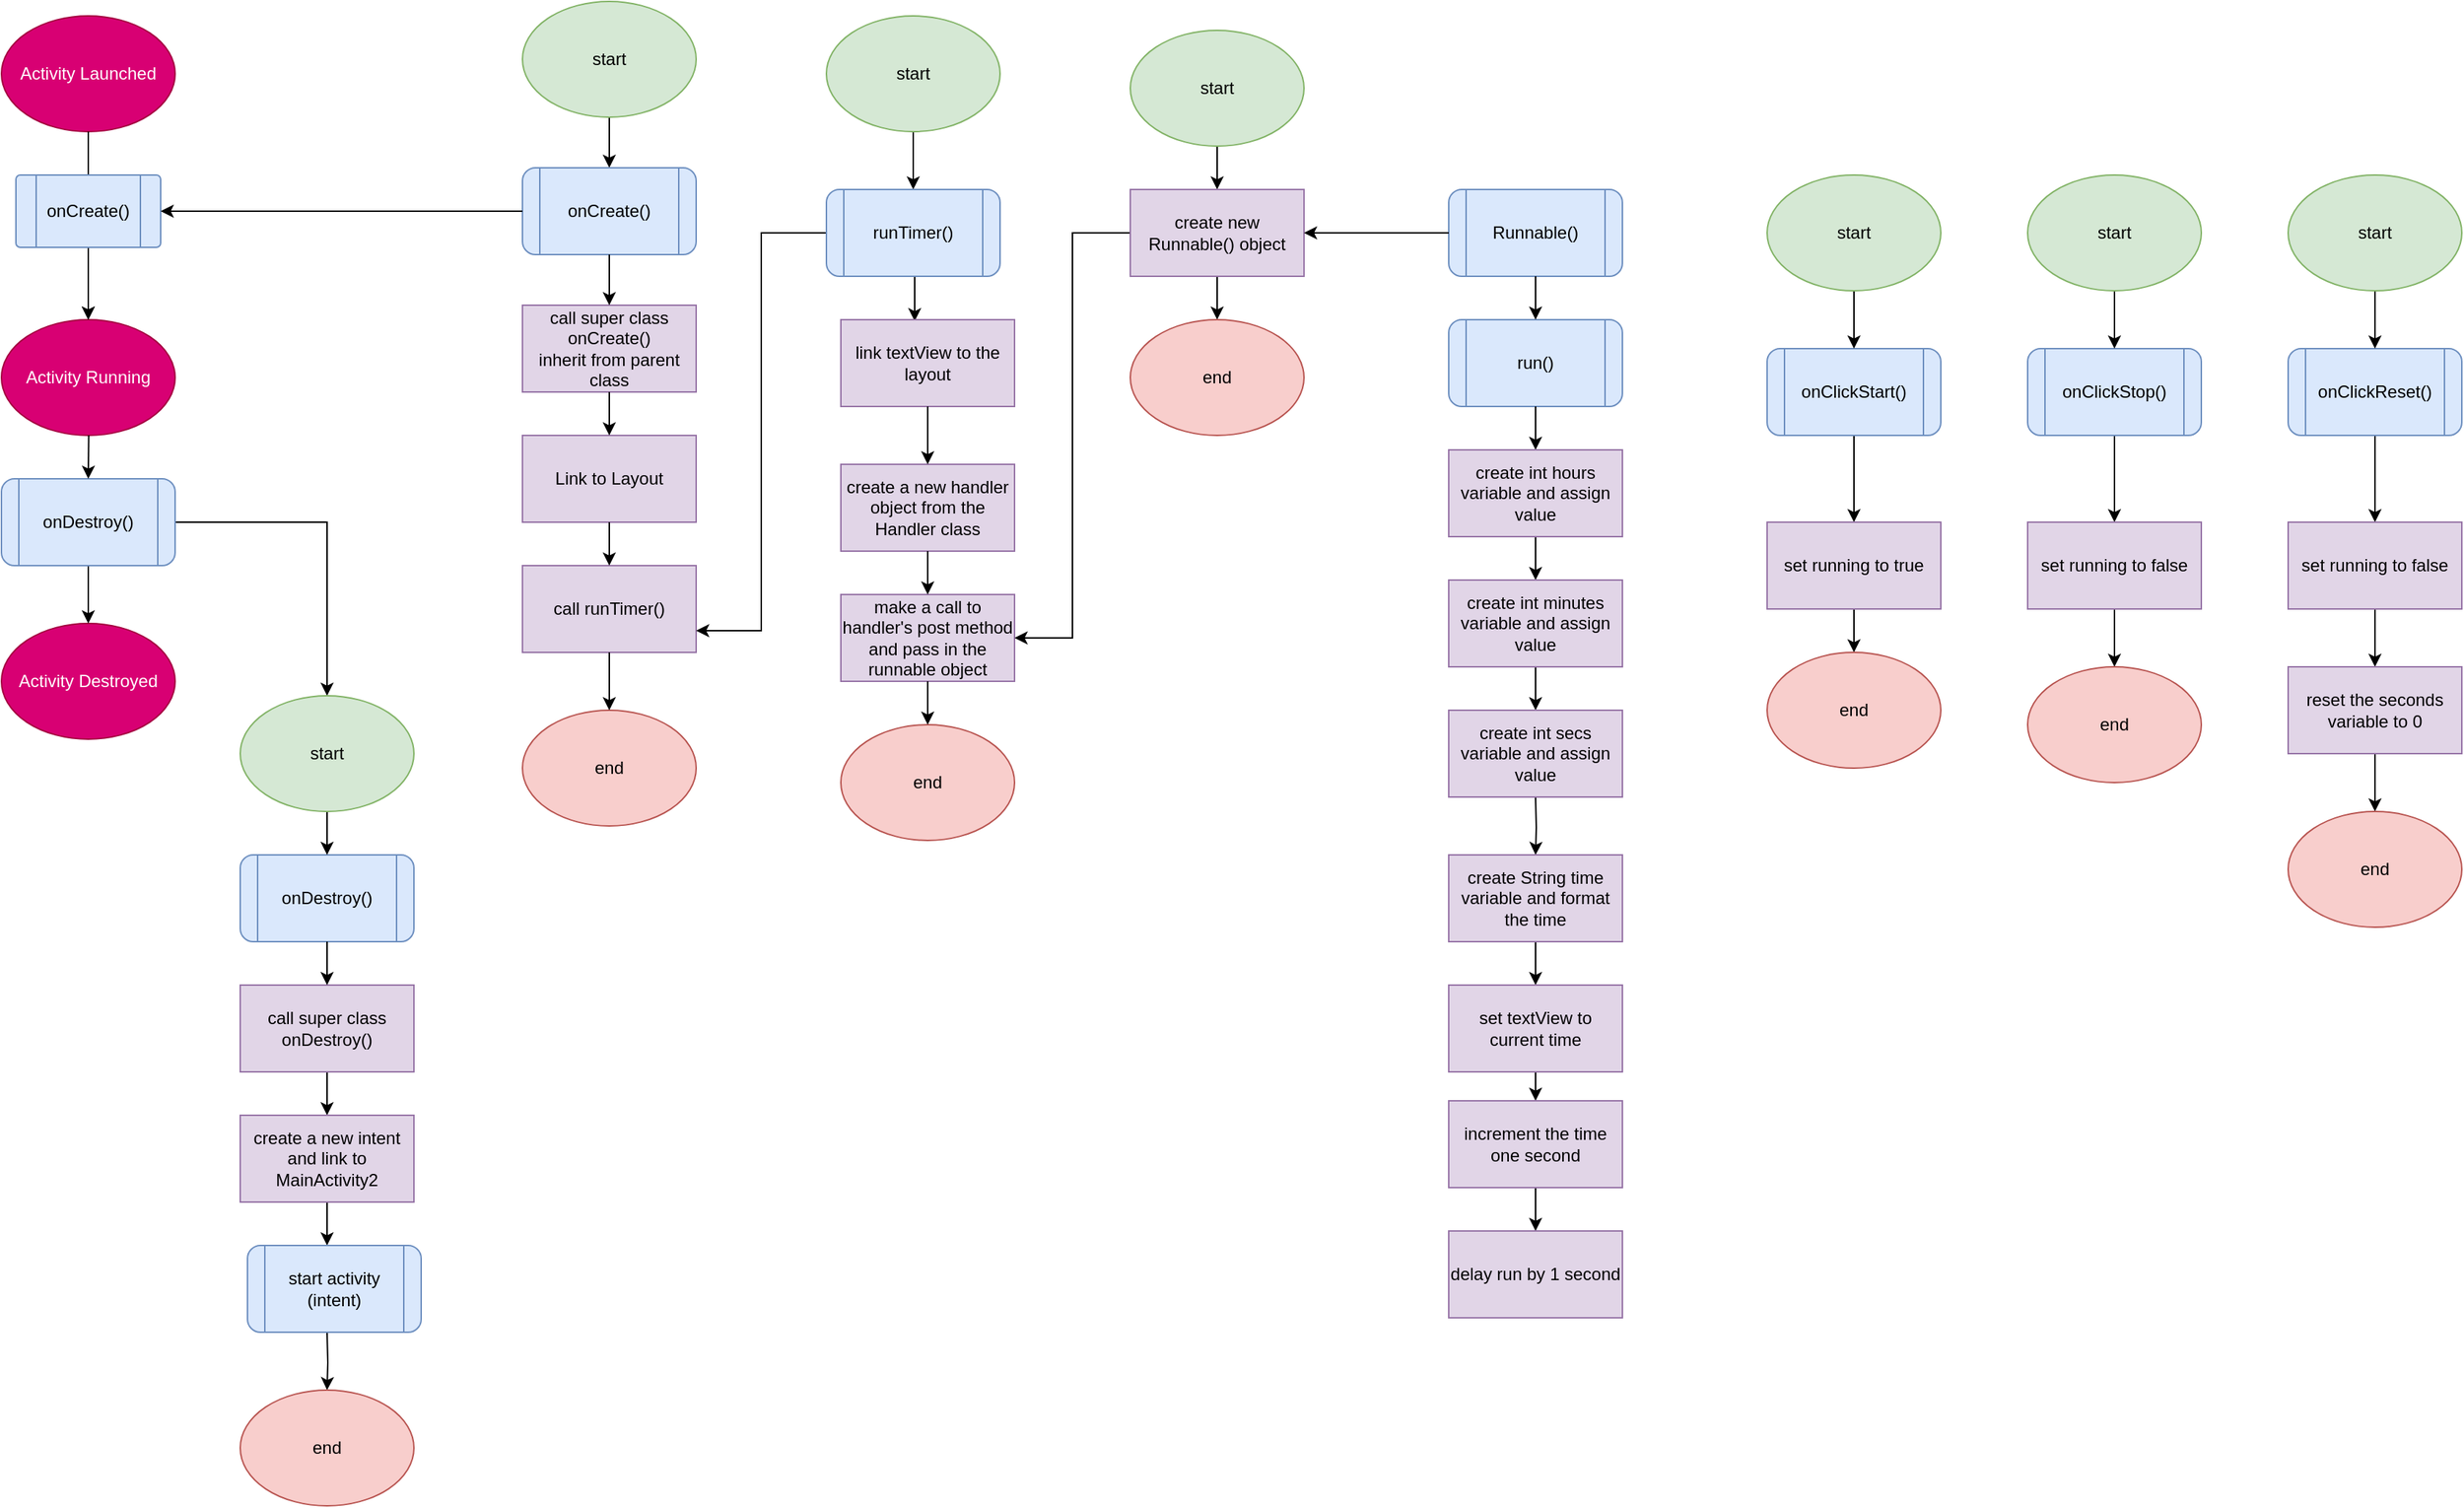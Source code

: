 <mxfile version="13.9.7" type="github">
  <diagram id="N94yQ9Ub5QvBV8jWTIyv" name="Page-1">
    <mxGraphModel dx="1384" dy="969" grid="1" gridSize="10" guides="1" tooltips="1" connect="1" arrows="1" fold="1" page="1" pageScale="1" pageWidth="850" pageHeight="1100" math="0" shadow="0">
      <root>
        <mxCell id="0" />
        <mxCell id="1" parent="0" />
        <mxCell id="S72ueaMxtPJ9CiPUtPcR-1" value="Activity Launched" style="ellipse;whiteSpace=wrap;html=1;fillColor=#d80073;strokeColor=#A50040;fontColor=#ffffff;" vertex="1" parent="1">
          <mxGeometry x="140" y="60" width="120" height="80" as="geometry" />
        </mxCell>
        <mxCell id="S72ueaMxtPJ9CiPUtPcR-2" value="Activity Running" style="ellipse;whiteSpace=wrap;html=1;fillColor=#d80073;strokeColor=#A50040;fontColor=#ffffff;" vertex="1" parent="1">
          <mxGeometry x="140" y="270" width="120" height="80" as="geometry" />
        </mxCell>
        <mxCell id="S72ueaMxtPJ9CiPUtPcR-3" value="" style="endArrow=classic;html=1;exitX=0.5;exitY=1;exitDx=0;exitDy=0;" edge="1" parent="1" source="S72ueaMxtPJ9CiPUtPcR-1" target="S72ueaMxtPJ9CiPUtPcR-2">
          <mxGeometry width="50" height="50" relative="1" as="geometry">
            <mxPoint x="170" y="180" as="sourcePoint" />
            <mxPoint x="220" y="130" as="targetPoint" />
          </mxGeometry>
        </mxCell>
        <mxCell id="S72ueaMxtPJ9CiPUtPcR-4" value="Activity Destroyed" style="ellipse;whiteSpace=wrap;html=1;fillColor=#d80073;strokeColor=#A50040;fontColor=#ffffff;" vertex="1" parent="1">
          <mxGeometry x="140" y="480" width="120" height="80" as="geometry" />
        </mxCell>
        <mxCell id="S72ueaMxtPJ9CiPUtPcR-5" value="" style="endArrow=classic;html=1;" edge="1" parent="1" source="S72ueaMxtPJ9CiPUtPcR-60" target="S72ueaMxtPJ9CiPUtPcR-4">
          <mxGeometry width="50" height="50" relative="1" as="geometry">
            <mxPoint x="130" y="370" as="sourcePoint" />
            <mxPoint x="180" y="320" as="targetPoint" />
          </mxGeometry>
        </mxCell>
        <mxCell id="S72ueaMxtPJ9CiPUtPcR-8" value="" style="edgeStyle=orthogonalEdgeStyle;rounded=0;orthogonalLoop=1;jettySize=auto;html=1;" edge="1" parent="1" source="S72ueaMxtPJ9CiPUtPcR-7" target="S72ueaMxtPJ9CiPUtPcR-2">
          <mxGeometry relative="1" as="geometry" />
        </mxCell>
        <mxCell id="S72ueaMxtPJ9CiPUtPcR-7" value="onCreate()" style="verticalLabelPosition=middle;verticalAlign=middle;html=1;shape=process;whiteSpace=wrap;rounded=1;size=0.14;arcSize=6;labelPosition=center;align=center;fillColor=#dae8fc;strokeColor=#6c8ebf;" vertex="1" parent="1">
          <mxGeometry x="150" y="170" width="100" height="50" as="geometry" />
        </mxCell>
        <mxCell id="S72ueaMxtPJ9CiPUtPcR-90" style="edgeStyle=orthogonalEdgeStyle;rounded=0;orthogonalLoop=1;jettySize=auto;html=1;exitX=0.5;exitY=1;exitDx=0;exitDy=0;entryX=0.5;entryY=0;entryDx=0;entryDy=0;" edge="1" parent="1" source="S72ueaMxtPJ9CiPUtPcR-9" target="S72ueaMxtPJ9CiPUtPcR-10">
          <mxGeometry relative="1" as="geometry" />
        </mxCell>
        <mxCell id="S72ueaMxtPJ9CiPUtPcR-9" value="start" style="ellipse;whiteSpace=wrap;html=1;rounded=1;fillColor=#d5e8d4;strokeColor=#82b366;" vertex="1" parent="1">
          <mxGeometry x="500" y="50" width="120" height="80" as="geometry" />
        </mxCell>
        <mxCell id="S72ueaMxtPJ9CiPUtPcR-10" value="onCreate()" style="shape=process;whiteSpace=wrap;html=1;backgroundOutline=1;rounded=1;fillColor=#dae8fc;strokeColor=#6c8ebf;" vertex="1" parent="1">
          <mxGeometry x="500" y="165" width="120" height="60" as="geometry" />
        </mxCell>
        <mxCell id="S72ueaMxtPJ9CiPUtPcR-11" value="call super class&lt;br&gt;onCreate()&lt;br&gt;inherit from parent class" style="rounded=0;whiteSpace=wrap;html=1;fillColor=#e1d5e7;strokeColor=#9673a6;" vertex="1" parent="1">
          <mxGeometry x="500" y="260" width="120" height="60" as="geometry" />
        </mxCell>
        <mxCell id="S72ueaMxtPJ9CiPUtPcR-12" value="Link to Layout" style="rounded=0;whiteSpace=wrap;html=1;fillColor=#e1d5e7;strokeColor=#9673a6;" vertex="1" parent="1">
          <mxGeometry x="500" y="350" width="120" height="60" as="geometry" />
        </mxCell>
        <mxCell id="S72ueaMxtPJ9CiPUtPcR-14" value="" style="endArrow=classic;html=1;entryX=0.5;entryY=0;entryDx=0;entryDy=0;exitX=0.5;exitY=1;exitDx=0;exitDy=0;" edge="1" parent="1" source="S72ueaMxtPJ9CiPUtPcR-10" target="S72ueaMxtPJ9CiPUtPcR-11">
          <mxGeometry width="50" height="50" relative="1" as="geometry">
            <mxPoint x="450" y="270" as="sourcePoint" />
            <mxPoint x="500" y="220" as="targetPoint" />
          </mxGeometry>
        </mxCell>
        <mxCell id="S72ueaMxtPJ9CiPUtPcR-15" value="" style="endArrow=classic;html=1;exitX=0.5;exitY=1;exitDx=0;exitDy=0;entryX=0.5;entryY=0;entryDx=0;entryDy=0;" edge="1" parent="1" source="S72ueaMxtPJ9CiPUtPcR-11" target="S72ueaMxtPJ9CiPUtPcR-12">
          <mxGeometry width="50" height="50" relative="1" as="geometry">
            <mxPoint x="550" y="400" as="sourcePoint" />
            <mxPoint x="600" y="350" as="targetPoint" />
          </mxGeometry>
        </mxCell>
        <mxCell id="S72ueaMxtPJ9CiPUtPcR-16" value="call runTimer()" style="rounded=0;whiteSpace=wrap;html=1;fillColor=#e1d5e7;strokeColor=#9673a6;" vertex="1" parent="1">
          <mxGeometry x="500" y="440" width="120" height="60" as="geometry" />
        </mxCell>
        <mxCell id="S72ueaMxtPJ9CiPUtPcR-17" value="" style="endArrow=classic;html=1;entryX=0.5;entryY=0;entryDx=0;entryDy=0;exitX=0.5;exitY=1;exitDx=0;exitDy=0;" edge="1" parent="1" source="S72ueaMxtPJ9CiPUtPcR-12" target="S72ueaMxtPJ9CiPUtPcR-16">
          <mxGeometry width="50" height="50" relative="1" as="geometry">
            <mxPoint x="400" y="410" as="sourcePoint" />
            <mxPoint x="450" y="360" as="targetPoint" />
          </mxGeometry>
        </mxCell>
        <mxCell id="S72ueaMxtPJ9CiPUtPcR-19" value="end" style="ellipse;whiteSpace=wrap;html=1;rounded=1;fillColor=#f8cecc;strokeColor=#b85450;" vertex="1" parent="1">
          <mxGeometry x="500" y="540" width="120" height="80" as="geometry" />
        </mxCell>
        <mxCell id="S72ueaMxtPJ9CiPUtPcR-20" value="" style="endArrow=classic;html=1;entryX=0.5;entryY=0;entryDx=0;entryDy=0;exitX=0.5;exitY=1;exitDx=0;exitDy=0;" edge="1" parent="1" source="S72ueaMxtPJ9CiPUtPcR-16" target="S72ueaMxtPJ9CiPUtPcR-19">
          <mxGeometry width="50" height="50" relative="1" as="geometry">
            <mxPoint x="560" y="520" as="sourcePoint" />
            <mxPoint x="450" y="360" as="targetPoint" />
            <Array as="points">
              <mxPoint x="560" y="530" />
            </Array>
          </mxGeometry>
        </mxCell>
        <mxCell id="S72ueaMxtPJ9CiPUtPcR-21" value="" style="endArrow=classic;html=1;entryX=1;entryY=0.5;entryDx=0;entryDy=0;exitX=0;exitY=0.5;exitDx=0;exitDy=0;" edge="1" parent="1" source="S72ueaMxtPJ9CiPUtPcR-10" target="S72ueaMxtPJ9CiPUtPcR-7">
          <mxGeometry width="50" height="50" relative="1" as="geometry">
            <mxPoint x="490" y="190" as="sourcePoint" />
            <mxPoint x="350" y="190" as="targetPoint" />
          </mxGeometry>
        </mxCell>
        <mxCell id="S72ueaMxtPJ9CiPUtPcR-93" style="edgeStyle=orthogonalEdgeStyle;rounded=0;orthogonalLoop=1;jettySize=auto;html=1;exitX=0.5;exitY=1;exitDx=0;exitDy=0;entryX=0.5;entryY=0;entryDx=0;entryDy=0;" edge="1" parent="1" source="S72ueaMxtPJ9CiPUtPcR-22" target="S72ueaMxtPJ9CiPUtPcR-23">
          <mxGeometry relative="1" as="geometry" />
        </mxCell>
        <mxCell id="S72ueaMxtPJ9CiPUtPcR-22" value="start" style="ellipse;whiteSpace=wrap;html=1;rounded=1;fillColor=#d5e8d4;strokeColor=#82b366;" vertex="1" parent="1">
          <mxGeometry x="710" y="60" width="120" height="80" as="geometry" />
        </mxCell>
        <mxCell id="S72ueaMxtPJ9CiPUtPcR-91" style="edgeStyle=orthogonalEdgeStyle;rounded=0;orthogonalLoop=1;jettySize=auto;html=1;exitX=0;exitY=0.5;exitDx=0;exitDy=0;entryX=1;entryY=0.75;entryDx=0;entryDy=0;" edge="1" parent="1" source="S72ueaMxtPJ9CiPUtPcR-23" target="S72ueaMxtPJ9CiPUtPcR-16">
          <mxGeometry relative="1" as="geometry" />
        </mxCell>
        <mxCell id="S72ueaMxtPJ9CiPUtPcR-94" style="edgeStyle=orthogonalEdgeStyle;rounded=0;orthogonalLoop=1;jettySize=auto;html=1;exitX=0.5;exitY=1;exitDx=0;exitDy=0;entryX=0.425;entryY=0.017;entryDx=0;entryDy=0;entryPerimeter=0;" edge="1" parent="1" source="S72ueaMxtPJ9CiPUtPcR-23" target="S72ueaMxtPJ9CiPUtPcR-24">
          <mxGeometry relative="1" as="geometry" />
        </mxCell>
        <mxCell id="S72ueaMxtPJ9CiPUtPcR-23" value="runTimer()" style="shape=process;whiteSpace=wrap;html=1;backgroundOutline=1;rounded=1;fillColor=#dae8fc;strokeColor=#6c8ebf;" vertex="1" parent="1">
          <mxGeometry x="710" y="180" width="120" height="60" as="geometry" />
        </mxCell>
        <mxCell id="S72ueaMxtPJ9CiPUtPcR-24" value="link textView to the layout" style="rounded=0;whiteSpace=wrap;html=1;fillColor=#e1d5e7;strokeColor=#9673a6;" vertex="1" parent="1">
          <mxGeometry x="720" y="270" width="120" height="60" as="geometry" />
        </mxCell>
        <mxCell id="S72ueaMxtPJ9CiPUtPcR-27" value="create a new handler object from the Handler class" style="rounded=0;whiteSpace=wrap;html=1;fillColor=#e1d5e7;strokeColor=#9673a6;" vertex="1" parent="1">
          <mxGeometry x="720" y="370" width="120" height="60" as="geometry" />
        </mxCell>
        <mxCell id="S72ueaMxtPJ9CiPUtPcR-28" value="" style="endArrow=classic;html=1;entryX=0.5;entryY=0;entryDx=0;entryDy=0;exitX=0.5;exitY=1;exitDx=0;exitDy=0;" edge="1" parent="1" source="S72ueaMxtPJ9CiPUtPcR-24" target="S72ueaMxtPJ9CiPUtPcR-27">
          <mxGeometry width="50" height="50" relative="1" as="geometry">
            <mxPoint x="640" y="370" as="sourcePoint" />
            <mxPoint x="690" y="320" as="targetPoint" />
          </mxGeometry>
        </mxCell>
        <mxCell id="S72ueaMxtPJ9CiPUtPcR-29" value="make a call to handler&#39;s post method and pass in the runnable object" style="rounded=0;whiteSpace=wrap;html=1;fillColor=#e1d5e7;strokeColor=#9673a6;" vertex="1" parent="1">
          <mxGeometry x="720" y="460" width="120" height="60" as="geometry" />
        </mxCell>
        <mxCell id="S72ueaMxtPJ9CiPUtPcR-30" value="" style="endArrow=classic;html=1;entryX=0.5;entryY=0;entryDx=0;entryDy=0;exitX=0.5;exitY=1;exitDx=0;exitDy=0;" edge="1" parent="1" source="S72ueaMxtPJ9CiPUtPcR-27" target="S72ueaMxtPJ9CiPUtPcR-29">
          <mxGeometry width="50" height="50" relative="1" as="geometry">
            <mxPoint x="640" y="460" as="sourcePoint" />
            <mxPoint x="690" y="410" as="targetPoint" />
          </mxGeometry>
        </mxCell>
        <mxCell id="S72ueaMxtPJ9CiPUtPcR-31" value="end" style="ellipse;whiteSpace=wrap;html=1;rounded=1;fillColor=#f8cecc;strokeColor=#b85450;" vertex="1" parent="1">
          <mxGeometry x="720" y="550" width="120" height="80" as="geometry" />
        </mxCell>
        <mxCell id="S72ueaMxtPJ9CiPUtPcR-32" value="" style="endArrow=classic;html=1;exitX=0.5;exitY=1;exitDx=0;exitDy=0;entryX=0.5;entryY=0;entryDx=0;entryDy=0;" edge="1" parent="1" source="S72ueaMxtPJ9CiPUtPcR-29" target="S72ueaMxtPJ9CiPUtPcR-31">
          <mxGeometry width="50" height="50" relative="1" as="geometry">
            <mxPoint x="660" y="560" as="sourcePoint" />
            <mxPoint x="710" y="510" as="targetPoint" />
          </mxGeometry>
        </mxCell>
        <mxCell id="S72ueaMxtPJ9CiPUtPcR-62" style="edgeStyle=orthogonalEdgeStyle;rounded=0;orthogonalLoop=1;jettySize=auto;html=1;exitX=0.5;exitY=1;exitDx=0;exitDy=0;" edge="1" parent="1" source="S72ueaMxtPJ9CiPUtPcR-33" target="S72ueaMxtPJ9CiPUtPcR-35">
          <mxGeometry relative="1" as="geometry" />
        </mxCell>
        <mxCell id="S72ueaMxtPJ9CiPUtPcR-33" value="start" style="ellipse;whiteSpace=wrap;html=1;rounded=1;fillColor=#d5e8d4;strokeColor=#82b366;" vertex="1" parent="1">
          <mxGeometry x="920" y="70" width="120" height="80" as="geometry" />
        </mxCell>
        <mxCell id="S72ueaMxtPJ9CiPUtPcR-63" style="edgeStyle=orthogonalEdgeStyle;rounded=0;orthogonalLoop=1;jettySize=auto;html=1;exitX=0.5;exitY=1;exitDx=0;exitDy=0;entryX=0.5;entryY=0;entryDx=0;entryDy=0;" edge="1" parent="1" source="S72ueaMxtPJ9CiPUtPcR-35" target="S72ueaMxtPJ9CiPUtPcR-38">
          <mxGeometry relative="1" as="geometry" />
        </mxCell>
        <mxCell id="S72ueaMxtPJ9CiPUtPcR-92" style="edgeStyle=orthogonalEdgeStyle;rounded=0;orthogonalLoop=1;jettySize=auto;html=1;exitX=0;exitY=0.5;exitDx=0;exitDy=0;entryX=1;entryY=0.5;entryDx=0;entryDy=0;" edge="1" parent="1" source="S72ueaMxtPJ9CiPUtPcR-35" target="S72ueaMxtPJ9CiPUtPcR-29">
          <mxGeometry relative="1" as="geometry" />
        </mxCell>
        <mxCell id="S72ueaMxtPJ9CiPUtPcR-35" value="create new Runnable() object" style="rounded=0;whiteSpace=wrap;html=1;fillColor=#e1d5e7;strokeColor=#9673a6;" vertex="1" parent="1">
          <mxGeometry x="920" y="180" width="120" height="60" as="geometry" />
        </mxCell>
        <mxCell id="S72ueaMxtPJ9CiPUtPcR-38" value="end" style="ellipse;whiteSpace=wrap;html=1;rounded=1;fillColor=#f8cecc;strokeColor=#b85450;" vertex="1" parent="1">
          <mxGeometry x="920" y="270" width="120" height="80" as="geometry" />
        </mxCell>
        <mxCell id="S72ueaMxtPJ9CiPUtPcR-39" value="Runnable()" style="shape=process;whiteSpace=wrap;html=1;backgroundOutline=1;rounded=1;fillColor=#dae8fc;strokeColor=#6c8ebf;" vertex="1" parent="1">
          <mxGeometry x="1140" y="180" width="120" height="60" as="geometry" />
        </mxCell>
        <mxCell id="S72ueaMxtPJ9CiPUtPcR-40" value="run()" style="shape=process;whiteSpace=wrap;html=1;backgroundOutline=1;rounded=1;fillColor=#dae8fc;strokeColor=#6c8ebf;" vertex="1" parent="1">
          <mxGeometry x="1140" y="270" width="120" height="60" as="geometry" />
        </mxCell>
        <mxCell id="S72ueaMxtPJ9CiPUtPcR-41" value="" style="endArrow=classic;html=1;exitX=0;exitY=0.5;exitDx=0;exitDy=0;entryX=1;entryY=0.5;entryDx=0;entryDy=0;" edge="1" parent="1" source="S72ueaMxtPJ9CiPUtPcR-39" target="S72ueaMxtPJ9CiPUtPcR-35">
          <mxGeometry width="50" height="50" relative="1" as="geometry">
            <mxPoint x="1060" y="220" as="sourcePoint" />
            <mxPoint x="1110" y="170" as="targetPoint" />
          </mxGeometry>
        </mxCell>
        <mxCell id="S72ueaMxtPJ9CiPUtPcR-42" value="" style="endArrow=classic;html=1;entryX=0.5;entryY=0;entryDx=0;entryDy=0;exitX=0.5;exitY=1;exitDx=0;exitDy=0;" edge="1" parent="1" source="S72ueaMxtPJ9CiPUtPcR-39" target="S72ueaMxtPJ9CiPUtPcR-40">
          <mxGeometry width="50" height="50" relative="1" as="geometry">
            <mxPoint x="1080" y="290" as="sourcePoint" />
            <mxPoint x="1130" y="240" as="targetPoint" />
          </mxGeometry>
        </mxCell>
        <mxCell id="S72ueaMxtPJ9CiPUtPcR-44" value="" style="endArrow=classic;html=1;entryX=0.5;entryY=0;entryDx=0;entryDy=0;exitX=0.5;exitY=1;exitDx=0;exitDy=0;" edge="1" parent="1" source="S72ueaMxtPJ9CiPUtPcR-40">
          <mxGeometry width="50" height="50" relative="1" as="geometry">
            <mxPoint x="1090" y="400" as="sourcePoint" />
            <mxPoint x="1200" y="360" as="targetPoint" />
          </mxGeometry>
        </mxCell>
        <mxCell id="S72ueaMxtPJ9CiPUtPcR-49" style="edgeStyle=orthogonalEdgeStyle;rounded=0;orthogonalLoop=1;jettySize=auto;html=1;exitX=0.5;exitY=1;exitDx=0;exitDy=0;entryX=0.5;entryY=0;entryDx=0;entryDy=0;" edge="1" parent="1">
          <mxGeometry relative="1" as="geometry">
            <mxPoint x="1200" y="510" as="sourcePoint" />
            <mxPoint x="1200" y="540" as="targetPoint" />
          </mxGeometry>
        </mxCell>
        <mxCell id="S72ueaMxtPJ9CiPUtPcR-51" style="edgeStyle=orthogonalEdgeStyle;rounded=0;orthogonalLoop=1;jettySize=auto;html=1;exitX=0.5;exitY=1;exitDx=0;exitDy=0;" edge="1" parent="1" target="S72ueaMxtPJ9CiPUtPcR-50">
          <mxGeometry relative="1" as="geometry">
            <mxPoint x="1200" y="600" as="sourcePoint" />
          </mxGeometry>
        </mxCell>
        <mxCell id="S72ueaMxtPJ9CiPUtPcR-48" value="" style="endArrow=classic;html=1;" edge="1" parent="1">
          <mxGeometry width="50" height="50" relative="1" as="geometry">
            <mxPoint x="1200" y="420" as="sourcePoint" />
            <mxPoint x="1200" y="450" as="targetPoint" />
          </mxGeometry>
        </mxCell>
        <mxCell id="S72ueaMxtPJ9CiPUtPcR-54" style="edgeStyle=orthogonalEdgeStyle;rounded=0;orthogonalLoop=1;jettySize=auto;html=1;exitX=0.5;exitY=1;exitDx=0;exitDy=0;" edge="1" parent="1" source="S72ueaMxtPJ9CiPUtPcR-50" target="S72ueaMxtPJ9CiPUtPcR-53">
          <mxGeometry relative="1" as="geometry" />
        </mxCell>
        <mxCell id="S72ueaMxtPJ9CiPUtPcR-50" value="create String time variable and format the time" style="rounded=0;whiteSpace=wrap;html=1;fillColor=#e1d5e7;strokeColor=#9673a6;" vertex="1" parent="1">
          <mxGeometry x="1140" y="640" width="120" height="60" as="geometry" />
        </mxCell>
        <mxCell id="S72ueaMxtPJ9CiPUtPcR-56" style="edgeStyle=orthogonalEdgeStyle;rounded=0;orthogonalLoop=1;jettySize=auto;html=1;exitX=0.5;exitY=1;exitDx=0;exitDy=0;entryX=0.5;entryY=0;entryDx=0;entryDy=0;" edge="1" parent="1" source="S72ueaMxtPJ9CiPUtPcR-53" target="S72ueaMxtPJ9CiPUtPcR-55">
          <mxGeometry relative="1" as="geometry" />
        </mxCell>
        <mxCell id="S72ueaMxtPJ9CiPUtPcR-53" value="set textView to current time" style="rounded=0;whiteSpace=wrap;html=1;fillColor=#e1d5e7;strokeColor=#9673a6;" vertex="1" parent="1">
          <mxGeometry x="1140" y="730" width="120" height="60" as="geometry" />
        </mxCell>
        <mxCell id="S72ueaMxtPJ9CiPUtPcR-58" style="edgeStyle=orthogonalEdgeStyle;rounded=0;orthogonalLoop=1;jettySize=auto;html=1;exitX=0.5;exitY=1;exitDx=0;exitDy=0;entryX=0.5;entryY=0;entryDx=0;entryDy=0;" edge="1" parent="1" source="S72ueaMxtPJ9CiPUtPcR-55" target="S72ueaMxtPJ9CiPUtPcR-57">
          <mxGeometry relative="1" as="geometry" />
        </mxCell>
        <mxCell id="S72ueaMxtPJ9CiPUtPcR-55" value="increment the time one second" style="rounded=0;whiteSpace=wrap;html=1;fillColor=#e1d5e7;strokeColor=#9673a6;" vertex="1" parent="1">
          <mxGeometry x="1140" y="810" width="120" height="60" as="geometry" />
        </mxCell>
        <mxCell id="S72ueaMxtPJ9CiPUtPcR-57" value="delay run by 1 second" style="rounded=0;whiteSpace=wrap;html=1;fillColor=#e1d5e7;strokeColor=#9673a6;" vertex="1" parent="1">
          <mxGeometry x="1140" y="900" width="120" height="60" as="geometry" />
        </mxCell>
        <mxCell id="S72ueaMxtPJ9CiPUtPcR-111" style="edgeStyle=orthogonalEdgeStyle;rounded=0;orthogonalLoop=1;jettySize=auto;html=1;exitX=1;exitY=0.5;exitDx=0;exitDy=0;" edge="1" parent="1" source="S72ueaMxtPJ9CiPUtPcR-60" target="S72ueaMxtPJ9CiPUtPcR-110">
          <mxGeometry relative="1" as="geometry" />
        </mxCell>
        <mxCell id="S72ueaMxtPJ9CiPUtPcR-60" value="onDestroy()" style="shape=process;whiteSpace=wrap;html=1;backgroundOutline=1;rounded=1;fillColor=#dae8fc;strokeColor=#6c8ebf;" vertex="1" parent="1">
          <mxGeometry x="140" y="380" width="120" height="60" as="geometry" />
        </mxCell>
        <mxCell id="S72ueaMxtPJ9CiPUtPcR-61" value="" style="endArrow=classic;html=1;" edge="1" parent="1" source="S72ueaMxtPJ9CiPUtPcR-2" target="S72ueaMxtPJ9CiPUtPcR-60">
          <mxGeometry width="50" height="50" relative="1" as="geometry">
            <mxPoint x="200" y="350" as="sourcePoint" />
            <mxPoint x="200" y="480" as="targetPoint" />
          </mxGeometry>
        </mxCell>
        <mxCell id="S72ueaMxtPJ9CiPUtPcR-67" style="edgeStyle=orthogonalEdgeStyle;rounded=0;orthogonalLoop=1;jettySize=auto;html=1;exitX=0.5;exitY=1;exitDx=0;exitDy=0;" edge="1" parent="1" source="S72ueaMxtPJ9CiPUtPcR-64" target="S72ueaMxtPJ9CiPUtPcR-65">
          <mxGeometry relative="1" as="geometry" />
        </mxCell>
        <mxCell id="S72ueaMxtPJ9CiPUtPcR-64" value="onClickStart()" style="shape=process;whiteSpace=wrap;html=1;backgroundOutline=1;rounded=1;fillColor=#dae8fc;strokeColor=#6c8ebf;" vertex="1" parent="1">
          <mxGeometry x="1360" y="290" width="120" height="60" as="geometry" />
        </mxCell>
        <mxCell id="S72ueaMxtPJ9CiPUtPcR-106" style="edgeStyle=orthogonalEdgeStyle;rounded=0;orthogonalLoop=1;jettySize=auto;html=1;exitX=0.5;exitY=1;exitDx=0;exitDy=0;" edge="1" parent="1" source="S72ueaMxtPJ9CiPUtPcR-65" target="S72ueaMxtPJ9CiPUtPcR-102">
          <mxGeometry relative="1" as="geometry" />
        </mxCell>
        <mxCell id="S72ueaMxtPJ9CiPUtPcR-65" value="set running to true" style="rounded=0;whiteSpace=wrap;html=1;fillColor=#e1d5e7;strokeColor=#9673a6;" vertex="1" parent="1">
          <mxGeometry x="1360" y="410" width="120" height="60" as="geometry" />
        </mxCell>
        <mxCell id="S72ueaMxtPJ9CiPUtPcR-75" style="edgeStyle=orthogonalEdgeStyle;rounded=0;orthogonalLoop=1;jettySize=auto;html=1;exitX=0.5;exitY=1;exitDx=0;exitDy=0;entryX=0.5;entryY=0;entryDx=0;entryDy=0;" edge="1" parent="1" source="S72ueaMxtPJ9CiPUtPcR-68" target="S72ueaMxtPJ9CiPUtPcR-69">
          <mxGeometry relative="1" as="geometry" />
        </mxCell>
        <mxCell id="S72ueaMxtPJ9CiPUtPcR-68" value="onClickStop()" style="shape=process;whiteSpace=wrap;html=1;backgroundOutline=1;rounded=1;fillColor=#dae8fc;strokeColor=#6c8ebf;" vertex="1" parent="1">
          <mxGeometry x="1540" y="290" width="120" height="60" as="geometry" />
        </mxCell>
        <mxCell id="S72ueaMxtPJ9CiPUtPcR-105" style="edgeStyle=orthogonalEdgeStyle;rounded=0;orthogonalLoop=1;jettySize=auto;html=1;exitX=0.5;exitY=1;exitDx=0;exitDy=0;" edge="1" parent="1" source="S72ueaMxtPJ9CiPUtPcR-69" target="S72ueaMxtPJ9CiPUtPcR-103">
          <mxGeometry relative="1" as="geometry" />
        </mxCell>
        <mxCell id="S72ueaMxtPJ9CiPUtPcR-69" value="set running to false" style="rounded=0;whiteSpace=wrap;html=1;fillColor=#e1d5e7;strokeColor=#9673a6;" vertex="1" parent="1">
          <mxGeometry x="1540" y="410" width="120" height="60" as="geometry" />
        </mxCell>
        <mxCell id="S72ueaMxtPJ9CiPUtPcR-73" style="edgeStyle=orthogonalEdgeStyle;rounded=0;orthogonalLoop=1;jettySize=auto;html=1;exitX=0.5;exitY=1;exitDx=0;exitDy=0;entryX=0.5;entryY=0;entryDx=0;entryDy=0;" edge="1" parent="1" source="S72ueaMxtPJ9CiPUtPcR-70" target="S72ueaMxtPJ9CiPUtPcR-71">
          <mxGeometry relative="1" as="geometry" />
        </mxCell>
        <mxCell id="S72ueaMxtPJ9CiPUtPcR-70" value="onClickReset()" style="shape=process;whiteSpace=wrap;html=1;backgroundOutline=1;rounded=1;fillColor=#dae8fc;strokeColor=#6c8ebf;" vertex="1" parent="1">
          <mxGeometry x="1720" y="290" width="120" height="60" as="geometry" />
        </mxCell>
        <mxCell id="S72ueaMxtPJ9CiPUtPcR-74" style="edgeStyle=orthogonalEdgeStyle;rounded=0;orthogonalLoop=1;jettySize=auto;html=1;exitX=0.5;exitY=1;exitDx=0;exitDy=0;entryX=0.5;entryY=0;entryDx=0;entryDy=0;" edge="1" parent="1" source="S72ueaMxtPJ9CiPUtPcR-71" target="S72ueaMxtPJ9CiPUtPcR-72">
          <mxGeometry relative="1" as="geometry" />
        </mxCell>
        <mxCell id="S72ueaMxtPJ9CiPUtPcR-71" value="set running to false" style="rounded=0;whiteSpace=wrap;html=1;fillColor=#e1d5e7;strokeColor=#9673a6;" vertex="1" parent="1">
          <mxGeometry x="1720" y="410" width="120" height="60" as="geometry" />
        </mxCell>
        <mxCell id="S72ueaMxtPJ9CiPUtPcR-107" style="edgeStyle=orthogonalEdgeStyle;rounded=0;orthogonalLoop=1;jettySize=auto;html=1;exitX=0.5;exitY=1;exitDx=0;exitDy=0;" edge="1" parent="1" source="S72ueaMxtPJ9CiPUtPcR-72" target="S72ueaMxtPJ9CiPUtPcR-104">
          <mxGeometry relative="1" as="geometry" />
        </mxCell>
        <mxCell id="S72ueaMxtPJ9CiPUtPcR-72" value="reset the seconds variable to 0" style="rounded=0;whiteSpace=wrap;html=1;fillColor=#e1d5e7;strokeColor=#9673a6;" vertex="1" parent="1">
          <mxGeometry x="1720" y="510" width="120" height="60" as="geometry" />
        </mxCell>
        <mxCell id="S72ueaMxtPJ9CiPUtPcR-82" style="edgeStyle=orthogonalEdgeStyle;rounded=0;orthogonalLoop=1;jettySize=auto;html=1;exitX=0.5;exitY=1;exitDx=0;exitDy=0;entryX=0.5;entryY=0;entryDx=0;entryDy=0;" edge="1" parent="1" source="S72ueaMxtPJ9CiPUtPcR-87" target="S72ueaMxtPJ9CiPUtPcR-79">
          <mxGeometry relative="1" as="geometry" />
        </mxCell>
        <mxCell id="S72ueaMxtPJ9CiPUtPcR-78" value="onDestroy()" style="shape=process;whiteSpace=wrap;html=1;backgroundOutline=1;rounded=1;fillColor=#dae8fc;strokeColor=#6c8ebf;" vertex="1" parent="1">
          <mxGeometry x="305" y="640" width="120" height="60" as="geometry" />
        </mxCell>
        <mxCell id="S72ueaMxtPJ9CiPUtPcR-83" style="edgeStyle=orthogonalEdgeStyle;rounded=0;orthogonalLoop=1;jettySize=auto;html=1;exitX=0.5;exitY=1;exitDx=0;exitDy=0;entryX=0.5;entryY=0;entryDx=0;entryDy=0;" edge="1" parent="1" source="S72ueaMxtPJ9CiPUtPcR-79">
          <mxGeometry relative="1" as="geometry">
            <mxPoint x="365" y="910" as="targetPoint" />
          </mxGeometry>
        </mxCell>
        <mxCell id="S72ueaMxtPJ9CiPUtPcR-79" value="create a new intent and link to MainActivity2" style="rounded=0;whiteSpace=wrap;html=1;fillColor=#e1d5e7;strokeColor=#9673a6;" vertex="1" parent="1">
          <mxGeometry x="305" y="820" width="120" height="60" as="geometry" />
        </mxCell>
        <mxCell id="S72ueaMxtPJ9CiPUtPcR-84" value="create int hours variable and assign value" style="rounded=0;whiteSpace=wrap;html=1;fillColor=#e1d5e7;strokeColor=#9673a6;" vertex="1" parent="1">
          <mxGeometry x="1140" y="360" width="120" height="60" as="geometry" />
        </mxCell>
        <mxCell id="S72ueaMxtPJ9CiPUtPcR-85" value="create int minutes variable and assign value" style="rounded=0;whiteSpace=wrap;html=1;fillColor=#e1d5e7;strokeColor=#9673a6;" vertex="1" parent="1">
          <mxGeometry x="1140" y="450" width="120" height="60" as="geometry" />
        </mxCell>
        <mxCell id="S72ueaMxtPJ9CiPUtPcR-86" value="create int secs variable and assign value" style="rounded=0;whiteSpace=wrap;html=1;fillColor=#e1d5e7;strokeColor=#9673a6;" vertex="1" parent="1">
          <mxGeometry x="1140" y="540" width="120" height="60" as="geometry" />
        </mxCell>
        <mxCell id="S72ueaMxtPJ9CiPUtPcR-87" value="call super class onDestroy()" style="rounded=0;whiteSpace=wrap;html=1;fillColor=#e1d5e7;strokeColor=#9673a6;" vertex="1" parent="1">
          <mxGeometry x="305" y="730" width="120" height="60" as="geometry" />
        </mxCell>
        <mxCell id="S72ueaMxtPJ9CiPUtPcR-88" style="edgeStyle=orthogonalEdgeStyle;rounded=0;orthogonalLoop=1;jettySize=auto;html=1;exitX=0.5;exitY=1;exitDx=0;exitDy=0;entryX=0.5;entryY=0;entryDx=0;entryDy=0;" edge="1" parent="1" source="S72ueaMxtPJ9CiPUtPcR-78" target="S72ueaMxtPJ9CiPUtPcR-87">
          <mxGeometry relative="1" as="geometry">
            <mxPoint x="365" y="690" as="sourcePoint" />
            <mxPoint x="365" y="810" as="targetPoint" />
          </mxGeometry>
        </mxCell>
        <mxCell id="S72ueaMxtPJ9CiPUtPcR-97" style="edgeStyle=orthogonalEdgeStyle;rounded=0;orthogonalLoop=1;jettySize=auto;html=1;exitX=0.5;exitY=1;exitDx=0;exitDy=0;entryX=0.5;entryY=0;entryDx=0;entryDy=0;" edge="1" parent="1" source="S72ueaMxtPJ9CiPUtPcR-95" target="S72ueaMxtPJ9CiPUtPcR-64">
          <mxGeometry relative="1" as="geometry" />
        </mxCell>
        <mxCell id="S72ueaMxtPJ9CiPUtPcR-95" value="start" style="ellipse;whiteSpace=wrap;html=1;rounded=1;fillColor=#d5e8d4;strokeColor=#82b366;" vertex="1" parent="1">
          <mxGeometry x="1360" y="170" width="120" height="80" as="geometry" />
        </mxCell>
        <mxCell id="S72ueaMxtPJ9CiPUtPcR-109" style="edgeStyle=orthogonalEdgeStyle;rounded=0;orthogonalLoop=1;jettySize=auto;html=1;exitX=0.5;exitY=1;exitDx=0;exitDy=0;" edge="1" parent="1" source="S72ueaMxtPJ9CiPUtPcR-99" target="S72ueaMxtPJ9CiPUtPcR-68">
          <mxGeometry relative="1" as="geometry" />
        </mxCell>
        <mxCell id="S72ueaMxtPJ9CiPUtPcR-99" value="start" style="ellipse;whiteSpace=wrap;html=1;rounded=1;fillColor=#d5e8d4;strokeColor=#82b366;" vertex="1" parent="1">
          <mxGeometry x="1540" y="170" width="120" height="80" as="geometry" />
        </mxCell>
        <mxCell id="S72ueaMxtPJ9CiPUtPcR-108" style="edgeStyle=orthogonalEdgeStyle;rounded=0;orthogonalLoop=1;jettySize=auto;html=1;exitX=0.5;exitY=1;exitDx=0;exitDy=0;entryX=0.5;entryY=0;entryDx=0;entryDy=0;" edge="1" parent="1" source="S72ueaMxtPJ9CiPUtPcR-101" target="S72ueaMxtPJ9CiPUtPcR-70">
          <mxGeometry relative="1" as="geometry" />
        </mxCell>
        <mxCell id="S72ueaMxtPJ9CiPUtPcR-101" value="start" style="ellipse;whiteSpace=wrap;html=1;rounded=1;fillColor=#d5e8d4;strokeColor=#82b366;" vertex="1" parent="1">
          <mxGeometry x="1720" y="170" width="120" height="80" as="geometry" />
        </mxCell>
        <mxCell id="S72ueaMxtPJ9CiPUtPcR-102" value="end" style="ellipse;whiteSpace=wrap;html=1;rounded=1;fillColor=#f8cecc;strokeColor=#b85450;" vertex="1" parent="1">
          <mxGeometry x="1360" y="500" width="120" height="80" as="geometry" />
        </mxCell>
        <mxCell id="S72ueaMxtPJ9CiPUtPcR-103" value="end" style="ellipse;whiteSpace=wrap;html=1;rounded=1;fillColor=#f8cecc;strokeColor=#b85450;" vertex="1" parent="1">
          <mxGeometry x="1540" y="510" width="120" height="80" as="geometry" />
        </mxCell>
        <mxCell id="S72ueaMxtPJ9CiPUtPcR-104" value="end" style="ellipse;whiteSpace=wrap;html=1;rounded=1;fillColor=#f8cecc;strokeColor=#b85450;" vertex="1" parent="1">
          <mxGeometry x="1720" y="610" width="120" height="80" as="geometry" />
        </mxCell>
        <mxCell id="S72ueaMxtPJ9CiPUtPcR-116" style="edgeStyle=orthogonalEdgeStyle;rounded=0;orthogonalLoop=1;jettySize=auto;html=1;exitX=0.5;exitY=1;exitDx=0;exitDy=0;entryX=0.5;entryY=0;entryDx=0;entryDy=0;" edge="1" parent="1" source="S72ueaMxtPJ9CiPUtPcR-110" target="S72ueaMxtPJ9CiPUtPcR-78">
          <mxGeometry relative="1" as="geometry" />
        </mxCell>
        <mxCell id="S72ueaMxtPJ9CiPUtPcR-110" value="start" style="ellipse;whiteSpace=wrap;html=1;rounded=1;fillColor=#d5e8d4;strokeColor=#82b366;" vertex="1" parent="1">
          <mxGeometry x="305" y="530" width="120" height="80" as="geometry" />
        </mxCell>
        <mxCell id="S72ueaMxtPJ9CiPUtPcR-115" style="edgeStyle=orthogonalEdgeStyle;rounded=0;orthogonalLoop=1;jettySize=auto;html=1;exitX=0.5;exitY=1;exitDx=0;exitDy=0;entryX=0.5;entryY=0;entryDx=0;entryDy=0;" edge="1" parent="1" target="S72ueaMxtPJ9CiPUtPcR-114">
          <mxGeometry relative="1" as="geometry">
            <mxPoint x="365" y="970" as="sourcePoint" />
          </mxGeometry>
        </mxCell>
        <mxCell id="S72ueaMxtPJ9CiPUtPcR-114" value="end" style="ellipse;whiteSpace=wrap;html=1;rounded=1;fillColor=#f8cecc;strokeColor=#b85450;" vertex="1" parent="1">
          <mxGeometry x="305" y="1010" width="120" height="80" as="geometry" />
        </mxCell>
        <mxCell id="S72ueaMxtPJ9CiPUtPcR-117" value="start activity (intent)" style="shape=process;whiteSpace=wrap;html=1;backgroundOutline=1;rounded=1;fillColor=#dae8fc;strokeColor=#6c8ebf;" vertex="1" parent="1">
          <mxGeometry x="310" y="910" width="120" height="60" as="geometry" />
        </mxCell>
      </root>
    </mxGraphModel>
  </diagram>
</mxfile>
